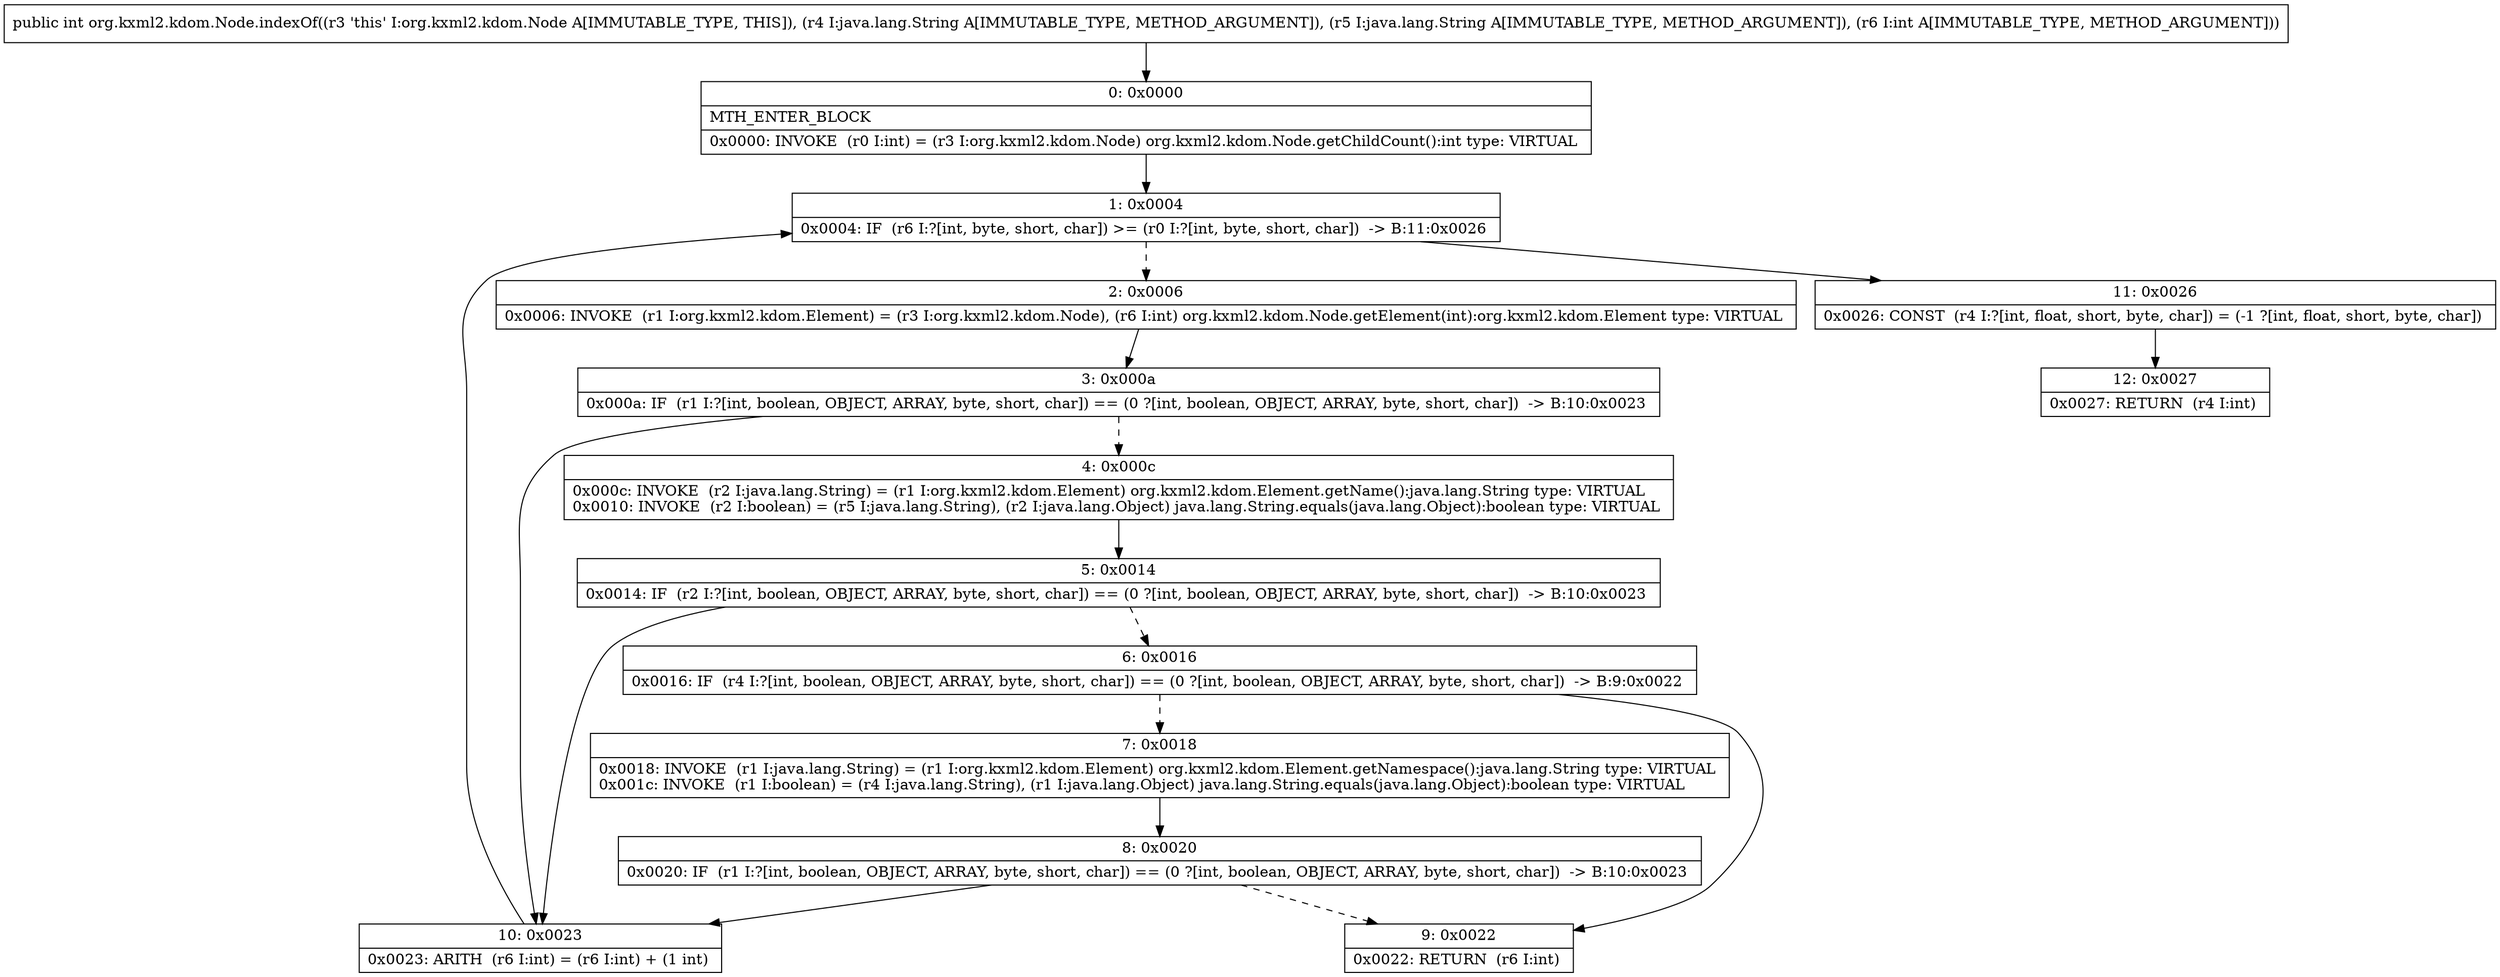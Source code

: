 digraph "CFG fororg.kxml2.kdom.Node.indexOf(Ljava\/lang\/String;Ljava\/lang\/String;I)I" {
Node_0 [shape=record,label="{0\:\ 0x0000|MTH_ENTER_BLOCK\l|0x0000: INVOKE  (r0 I:int) = (r3 I:org.kxml2.kdom.Node) org.kxml2.kdom.Node.getChildCount():int type: VIRTUAL \l}"];
Node_1 [shape=record,label="{1\:\ 0x0004|0x0004: IF  (r6 I:?[int, byte, short, char]) \>= (r0 I:?[int, byte, short, char])  \-\> B:11:0x0026 \l}"];
Node_2 [shape=record,label="{2\:\ 0x0006|0x0006: INVOKE  (r1 I:org.kxml2.kdom.Element) = (r3 I:org.kxml2.kdom.Node), (r6 I:int) org.kxml2.kdom.Node.getElement(int):org.kxml2.kdom.Element type: VIRTUAL \l}"];
Node_3 [shape=record,label="{3\:\ 0x000a|0x000a: IF  (r1 I:?[int, boolean, OBJECT, ARRAY, byte, short, char]) == (0 ?[int, boolean, OBJECT, ARRAY, byte, short, char])  \-\> B:10:0x0023 \l}"];
Node_4 [shape=record,label="{4\:\ 0x000c|0x000c: INVOKE  (r2 I:java.lang.String) = (r1 I:org.kxml2.kdom.Element) org.kxml2.kdom.Element.getName():java.lang.String type: VIRTUAL \l0x0010: INVOKE  (r2 I:boolean) = (r5 I:java.lang.String), (r2 I:java.lang.Object) java.lang.String.equals(java.lang.Object):boolean type: VIRTUAL \l}"];
Node_5 [shape=record,label="{5\:\ 0x0014|0x0014: IF  (r2 I:?[int, boolean, OBJECT, ARRAY, byte, short, char]) == (0 ?[int, boolean, OBJECT, ARRAY, byte, short, char])  \-\> B:10:0x0023 \l}"];
Node_6 [shape=record,label="{6\:\ 0x0016|0x0016: IF  (r4 I:?[int, boolean, OBJECT, ARRAY, byte, short, char]) == (0 ?[int, boolean, OBJECT, ARRAY, byte, short, char])  \-\> B:9:0x0022 \l}"];
Node_7 [shape=record,label="{7\:\ 0x0018|0x0018: INVOKE  (r1 I:java.lang.String) = (r1 I:org.kxml2.kdom.Element) org.kxml2.kdom.Element.getNamespace():java.lang.String type: VIRTUAL \l0x001c: INVOKE  (r1 I:boolean) = (r4 I:java.lang.String), (r1 I:java.lang.Object) java.lang.String.equals(java.lang.Object):boolean type: VIRTUAL \l}"];
Node_8 [shape=record,label="{8\:\ 0x0020|0x0020: IF  (r1 I:?[int, boolean, OBJECT, ARRAY, byte, short, char]) == (0 ?[int, boolean, OBJECT, ARRAY, byte, short, char])  \-\> B:10:0x0023 \l}"];
Node_9 [shape=record,label="{9\:\ 0x0022|0x0022: RETURN  (r6 I:int) \l}"];
Node_10 [shape=record,label="{10\:\ 0x0023|0x0023: ARITH  (r6 I:int) = (r6 I:int) + (1 int) \l}"];
Node_11 [shape=record,label="{11\:\ 0x0026|0x0026: CONST  (r4 I:?[int, float, short, byte, char]) = (\-1 ?[int, float, short, byte, char]) \l}"];
Node_12 [shape=record,label="{12\:\ 0x0027|0x0027: RETURN  (r4 I:int) \l}"];
MethodNode[shape=record,label="{public int org.kxml2.kdom.Node.indexOf((r3 'this' I:org.kxml2.kdom.Node A[IMMUTABLE_TYPE, THIS]), (r4 I:java.lang.String A[IMMUTABLE_TYPE, METHOD_ARGUMENT]), (r5 I:java.lang.String A[IMMUTABLE_TYPE, METHOD_ARGUMENT]), (r6 I:int A[IMMUTABLE_TYPE, METHOD_ARGUMENT])) }"];
MethodNode -> Node_0;
Node_0 -> Node_1;
Node_1 -> Node_2[style=dashed];
Node_1 -> Node_11;
Node_2 -> Node_3;
Node_3 -> Node_4[style=dashed];
Node_3 -> Node_10;
Node_4 -> Node_5;
Node_5 -> Node_6[style=dashed];
Node_5 -> Node_10;
Node_6 -> Node_7[style=dashed];
Node_6 -> Node_9;
Node_7 -> Node_8;
Node_8 -> Node_9[style=dashed];
Node_8 -> Node_10;
Node_10 -> Node_1;
Node_11 -> Node_12;
}

